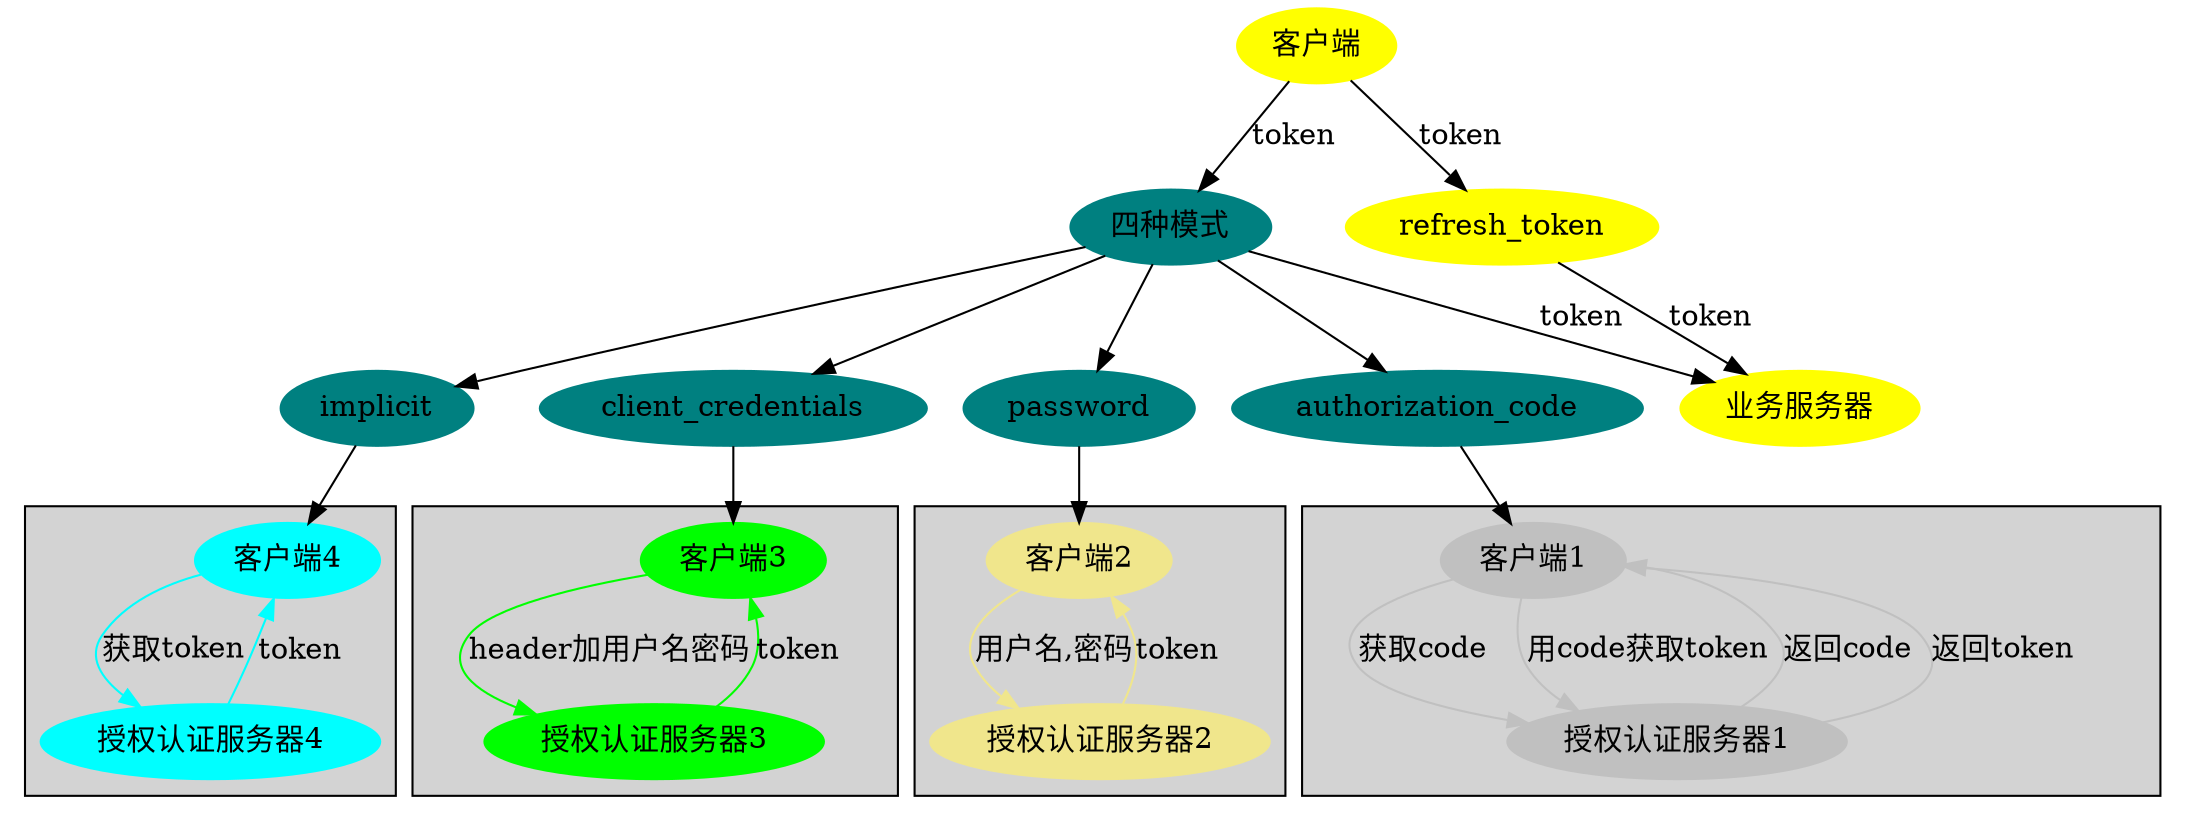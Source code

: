 
digraph auth{

  subgraph clusterauthorization_code_img{
     node[style=filled,color =grey];
     style=filled;
     客户端1->授权认证服务器1[label="获取code",color =grey];
     授权认证服务器1 -> 客户端1[color =grey,label="返回code"];
     客户端1->授权认证服务器1[label="用code获取token",color =grey];
     授权认证服务器1  -> 客户端1[color =grey,label="返回token"];
  }

  subgraph clusterpassword_img{
     node[style=filled,color =khaki];
     style=filled;
     客户端2->授权认证服务器2[label="用户名,密码",color =khaki];
     授权认证服务器2-> 客户端2[color =khaki,label="token"];
  }
  subgraph clusterclient_credentials_img{
     node[style=filled,color =lime];
     style=filled;
     客户端3->授权认证服务器3[label="header加用户名密码",color =lime];
     授权认证服务器3-> 客户端3[color =lime,label="token"];
  }
  subgraph clusterimplicit_img{
     node[style=filled,color =cyan];
     style=filled;
     客户端4->授权认证服务器4[label="获取token",color =cyan];
     授权认证服务器4-> 客户端4[color =cyan,label="token"];
  }
  {
    node[style=filled,color =teal];
    style=filled;
    四种模式 ->implicit->客户端4;
    四种模式 ->client_credentials->客户端3;
    四种模式 ->password->客户端2;
    四种模式 ->authorization_code->客户端1 ;
  }
  {
      node[style=filled,color =yellow];
      style=filled;
      客户端 ->四种模式->业务服务器[label="token"];
      客户端 ->refresh_token->业务服务器[label="token"];
    }





}